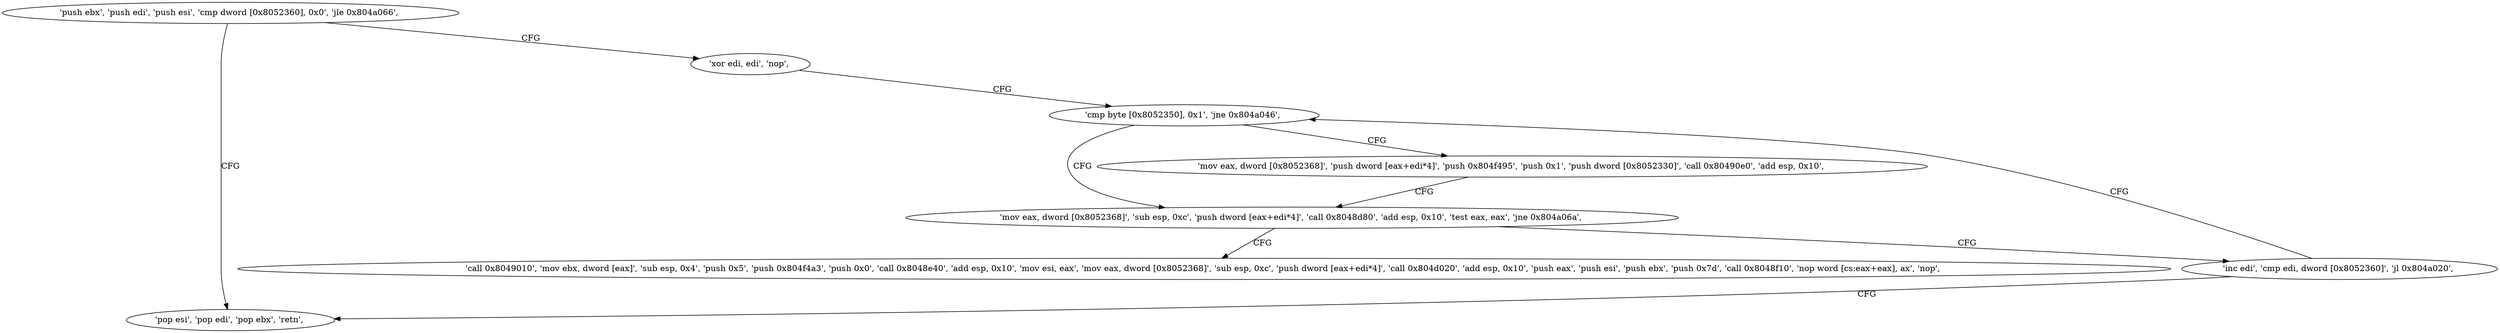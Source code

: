 digraph "func" {
"134520848" [label = "'push ebx', 'push edi', 'push esi', 'cmp dword [0x8052360], 0x0', 'jle 0x804a066', " ]
"134520934" [label = "'pop esi', 'pop edi', 'pop ebx', 'retn', " ]
"134520860" [label = "'xor edi, edi', 'nop', " ]
"134520864" [label = "'cmp byte [0x8052350], 0x1', 'jne 0x804a046', " ]
"134520902" [label = "'mov eax, dword [0x8052368]', 'sub esp, 0xc', 'push dword [eax+edi*4]', 'call 0x8048d80', 'add esp, 0x10', 'test eax, eax', 'jne 0x804a06a', " ]
"134520938" [label = "'call 0x8049010', 'mov ebx, dword [eax]', 'sub esp, 0x4', 'push 0x5', 'push 0x804f4a3', 'push 0x0', 'call 0x8048e40', 'add esp, 0x10', 'mov esi, eax', 'mov eax, dword [0x8052368]', 'sub esp, 0xc', 'push dword [eax+edi*4]', 'call 0x804d020', 'add esp, 0x10', 'push eax', 'push esi', 'push ebx', 'push 0x7d', 'call 0x8048f10', 'nop word [cs:eax+eax], ax', 'nop', " ]
"134520925" [label = "'inc edi', 'cmp edi, dword [0x8052360]', 'jl 0x804a020', " ]
"134520873" [label = "'mov eax, dword [0x8052368]', 'push dword [eax+edi*4]', 'push 0x804f495', 'push 0x1', 'push dword [0x8052330]', 'call 0x80490e0', 'add esp, 0x10', " ]
"134520848" -> "134520934" [ label = "CFG" ]
"134520848" -> "134520860" [ label = "CFG" ]
"134520860" -> "134520864" [ label = "CFG" ]
"134520864" -> "134520902" [ label = "CFG" ]
"134520864" -> "134520873" [ label = "CFG" ]
"134520902" -> "134520938" [ label = "CFG" ]
"134520902" -> "134520925" [ label = "CFG" ]
"134520925" -> "134520864" [ label = "CFG" ]
"134520925" -> "134520934" [ label = "CFG" ]
"134520873" -> "134520902" [ label = "CFG" ]
}
